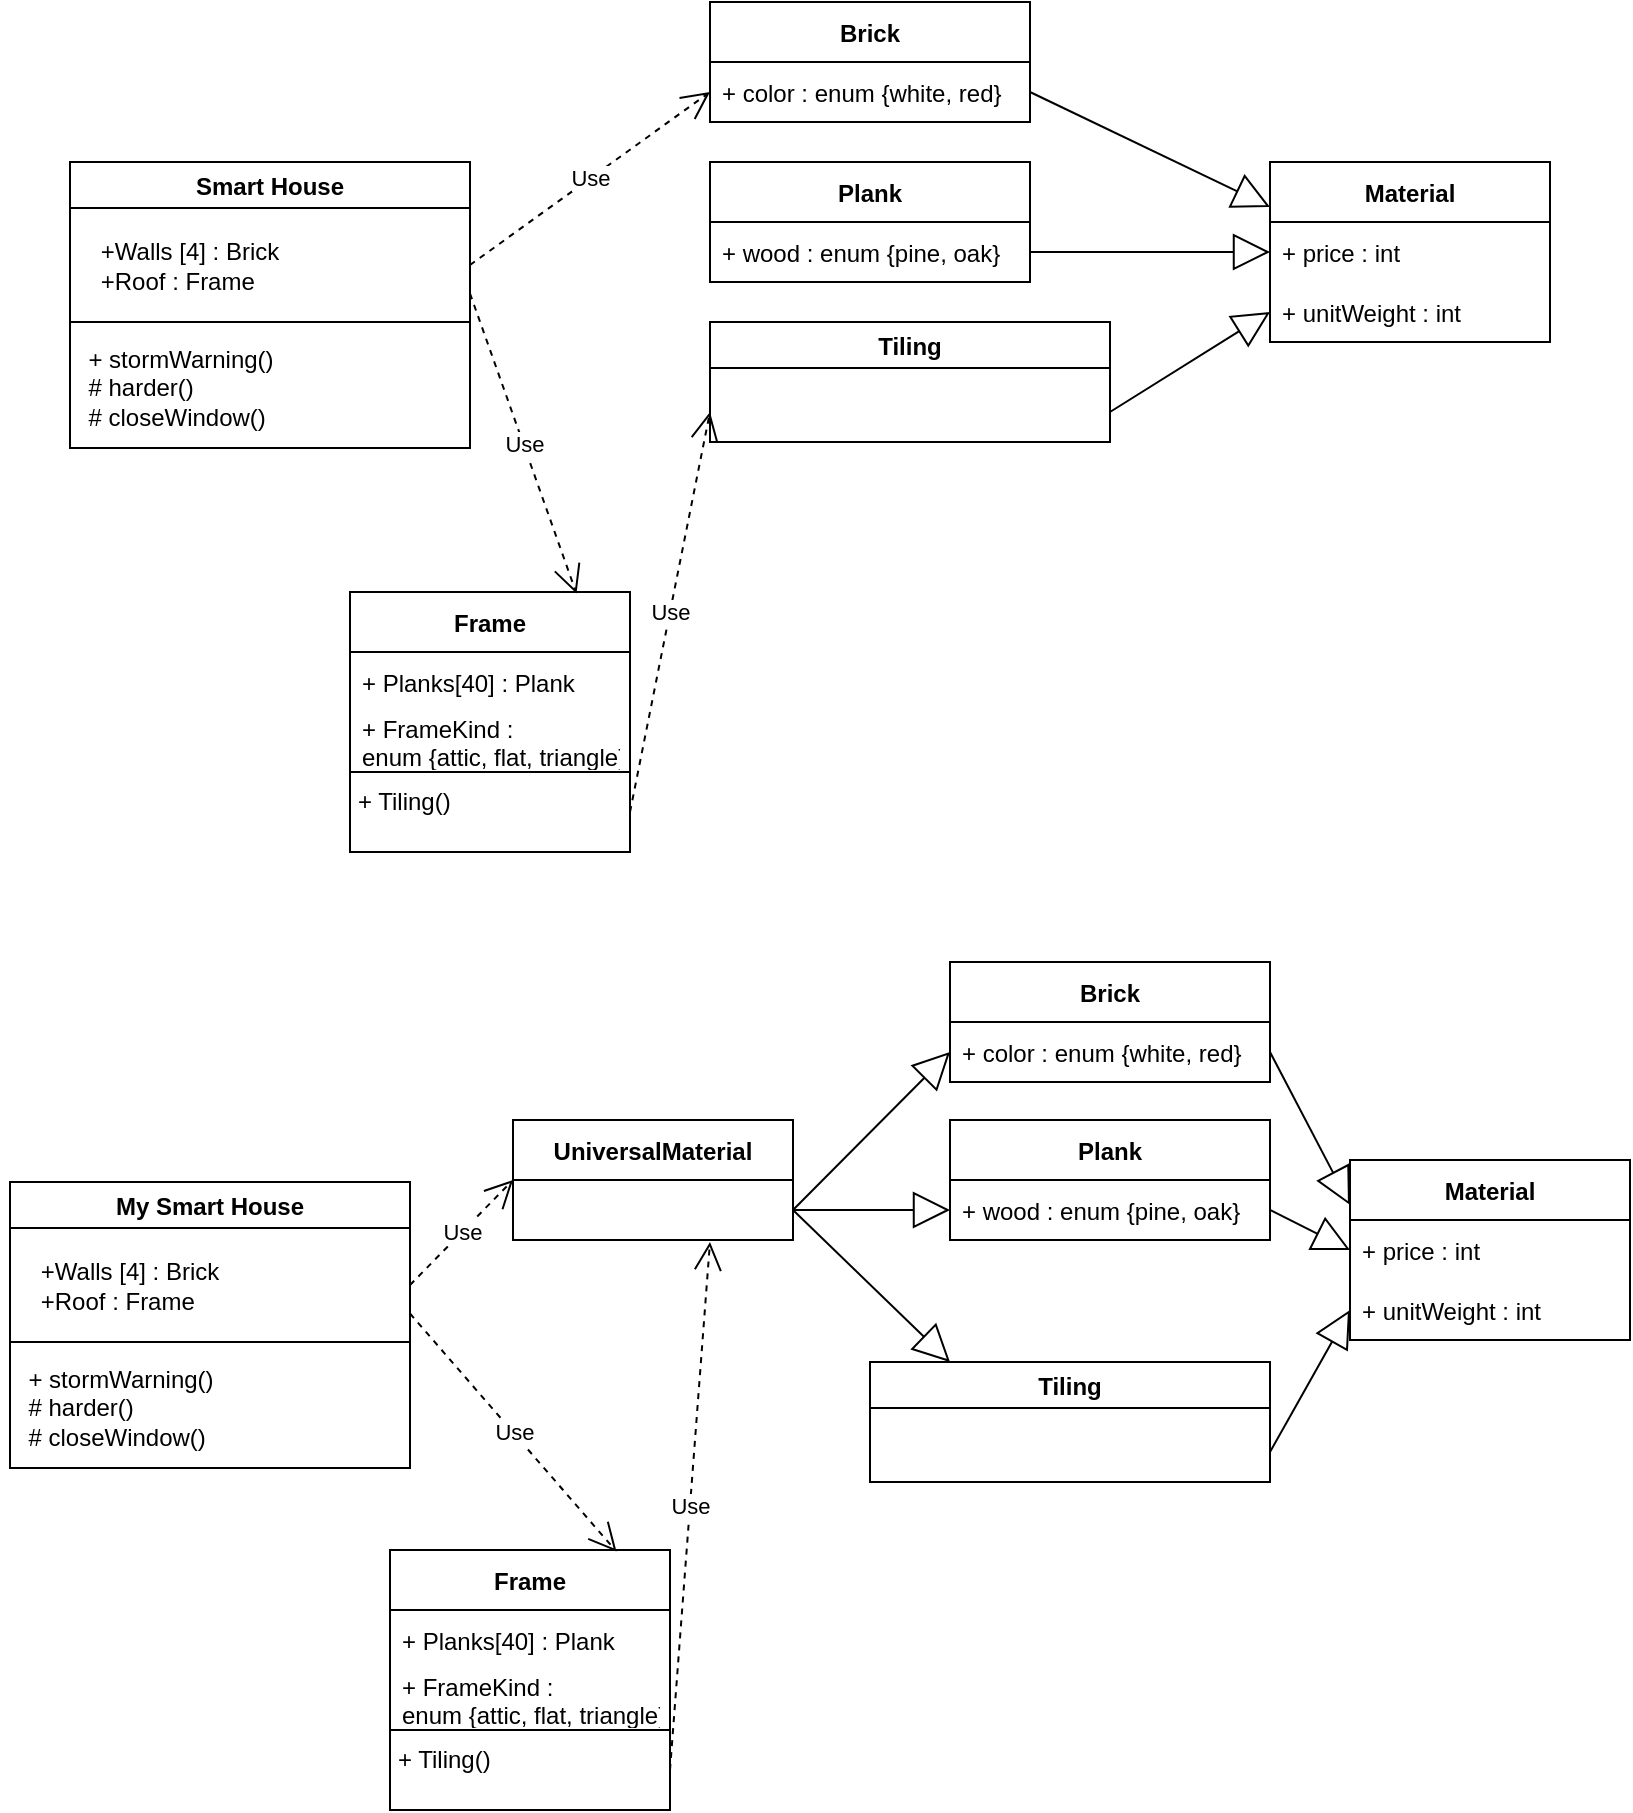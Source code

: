 <mxfile version="20.3.7" type="google"><diagram id="L05WNZR3pJTs5GOmDZ0I" name="Страница 1"><mxGraphModel grid="1" page="1" gridSize="10" guides="1" tooltips="1" connect="1" arrows="1" fold="1" pageScale="1" pageWidth="827" pageHeight="1169" math="0" shadow="0"><root><mxCell id="0"/><mxCell id="1" parent="0"/><mxCell id="zooZI0iu2aMxEIOVrMI7-1" value="Smart House" style="swimlane;" vertex="1" parent="1"><mxGeometry x="40" y="160" width="200" height="143" as="geometry"/></mxCell><mxCell id="zooZI0iu2aMxEIOVrMI7-53" value="&lt;div style=&quot;text-align: left;&quot;&gt;&lt;span style=&quot;background-color: initial;&quot;&gt;+ stormWarning()&lt;/span&gt;&lt;/div&gt;&lt;div style=&quot;text-align: left;&quot;&gt;&lt;span style=&quot;background-color: initial;&quot;&gt;# harder()&lt;/span&gt;&lt;/div&gt;&lt;div style=&quot;text-align: left;&quot;&gt;&lt;span style=&quot;background-color: initial;&quot;&gt;# closeWindow()&lt;/span&gt;&lt;/div&gt;" style="text;html=1;align=center;verticalAlign=middle;resizable=0;points=[];autosize=1;strokeColor=none;fillColor=none;" vertex="1" parent="zooZI0iu2aMxEIOVrMI7-1"><mxGeometry x="-5" y="83" width="120" height="60" as="geometry"/></mxCell><mxCell id="zooZI0iu2aMxEIOVrMI7-54" value="" style="rounded=0;whiteSpace=wrap;html=1;fillColor=none;" vertex="1" parent="zooZI0iu2aMxEIOVrMI7-1"><mxGeometry y="23" width="200" height="57" as="geometry"/></mxCell><mxCell id="zooZI0iu2aMxEIOVrMI7-55" value="&lt;div style=&quot;text-align: left;&quot;&gt;&lt;span style=&quot;background-color: initial;&quot;&gt;+Walls [4] : Brick&lt;/span&gt;&lt;/div&gt;&lt;div style=&quot;text-align: left;&quot;&gt;&lt;span style=&quot;background-color: initial;&quot;&gt;+Roof : Frame&lt;/span&gt;&lt;/div&gt;" style="text;html=1;strokeColor=none;fillColor=none;align=center;verticalAlign=middle;whiteSpace=wrap;rounded=0;" vertex="1" parent="zooZI0iu2aMxEIOVrMI7-1"><mxGeometry x="10" y="36.5" width="100" height="30" as="geometry"/></mxCell><mxCell id="zooZI0iu2aMxEIOVrMI7-22" value="Material" style="swimlane;fontStyle=1;childLayout=stackLayout;horizontal=1;startSize=30;horizontalStack=0;resizeParent=1;resizeParentMax=0;resizeLast=0;collapsible=1;marginBottom=0;" vertex="1" parent="1"><mxGeometry x="640" y="160" width="140" height="90" as="geometry"/></mxCell><mxCell id="zooZI0iu2aMxEIOVrMI7-23" value="+ price : int" style="text;strokeColor=none;fillColor=none;align=left;verticalAlign=middle;spacingLeft=4;spacingRight=4;overflow=hidden;points=[[0,0.5],[1,0.5]];portConstraint=eastwest;rotatable=0;" vertex="1" parent="zooZI0iu2aMxEIOVrMI7-22"><mxGeometry y="30" width="140" height="30" as="geometry"/></mxCell><mxCell id="zooZI0iu2aMxEIOVrMI7-24" value="+ unitWeight : int" style="text;strokeColor=none;fillColor=none;align=left;verticalAlign=middle;spacingLeft=4;spacingRight=4;overflow=hidden;points=[[0,0.5],[1,0.5]];portConstraint=eastwest;rotatable=0;" vertex="1" parent="zooZI0iu2aMxEIOVrMI7-22"><mxGeometry y="60" width="140" height="30" as="geometry"/></mxCell><mxCell id="zooZI0iu2aMxEIOVrMI7-26" value="Brick" style="swimlane;fontStyle=1;childLayout=stackLayout;horizontal=1;startSize=30;horizontalStack=0;resizeParent=1;resizeParentMax=0;resizeLast=0;collapsible=1;marginBottom=0;" vertex="1" parent="1"><mxGeometry x="360" y="80" width="160" height="60" as="geometry"/></mxCell><mxCell id="zooZI0iu2aMxEIOVrMI7-27" value="+ color : enum {white, red}" style="text;strokeColor=none;fillColor=none;align=left;verticalAlign=middle;spacingLeft=4;spacingRight=4;overflow=hidden;points=[[0,0.5],[1,0.5]];portConstraint=eastwest;rotatable=0;" vertex="1" parent="zooZI0iu2aMxEIOVrMI7-26"><mxGeometry y="30" width="160" height="30" as="geometry"/></mxCell><mxCell id="zooZI0iu2aMxEIOVrMI7-30" value="Plank" style="swimlane;fontStyle=1;childLayout=stackLayout;horizontal=1;startSize=30;horizontalStack=0;resizeParent=1;resizeParentMax=0;resizeLast=0;collapsible=1;marginBottom=0;" vertex="1" parent="1"><mxGeometry x="360" y="160" width="160" height="60" as="geometry"/></mxCell><mxCell id="zooZI0iu2aMxEIOVrMI7-31" value="+ wood : enum {pine, oak}" style="text;strokeColor=none;fillColor=none;align=left;verticalAlign=middle;spacingLeft=4;spacingRight=4;overflow=hidden;points=[[0,0.5],[1,0.5]];portConstraint=eastwest;rotatable=0;" vertex="1" parent="zooZI0iu2aMxEIOVrMI7-30"><mxGeometry y="30" width="160" height="30" as="geometry"/></mxCell><mxCell id="zooZI0iu2aMxEIOVrMI7-34" value="Frame" style="swimlane;fontStyle=1;childLayout=stackLayout;horizontal=1;startSize=30;horizontalStack=0;resizeParent=1;resizeParentMax=0;resizeLast=0;collapsible=1;marginBottom=0;" vertex="1" parent="1"><mxGeometry x="180" y="375" width="140" height="90" as="geometry"/></mxCell><mxCell id="zooZI0iu2aMxEIOVrMI7-35" value="+ Planks[40] : Plank" style="text;strokeColor=none;fillColor=none;align=left;verticalAlign=middle;spacingLeft=4;spacingRight=4;overflow=hidden;points=[[0,0.5],[1,0.5]];portConstraint=eastwest;rotatable=0;" vertex="1" parent="zooZI0iu2aMxEIOVrMI7-34"><mxGeometry y="30" width="140" height="30" as="geometry"/></mxCell><mxCell id="zooZI0iu2aMxEIOVrMI7-36" value="+ FrameKind :&#10;enum {attic, flat, triangle}" style="text;strokeColor=none;fillColor=none;align=left;verticalAlign=middle;spacingLeft=4;spacingRight=4;overflow=hidden;points=[[0,0.5],[1,0.5]];portConstraint=eastwest;rotatable=0;" vertex="1" parent="zooZI0iu2aMxEIOVrMI7-34"><mxGeometry y="60" width="140" height="30" as="geometry"/></mxCell><mxCell id="zooZI0iu2aMxEIOVrMI7-56" value="" style="rounded=0;whiteSpace=wrap;html=1;fillColor=none;" vertex="1" parent="1"><mxGeometry x="180" y="465" width="140" height="40" as="geometry"/></mxCell><mxCell id="zooZI0iu2aMxEIOVrMI7-57" value="+ Tiling()" style="text;html=1;strokeColor=none;fillColor=none;align=left;verticalAlign=middle;whiteSpace=wrap;rounded=0;" vertex="1" parent="1"><mxGeometry x="181.5" y="465" width="60" height="30" as="geometry"/></mxCell><mxCell id="zooZI0iu2aMxEIOVrMI7-60" value="Tiling" style="swimlane;fillColor=none;" vertex="1" parent="1"><mxGeometry x="360" y="240" width="200" height="60" as="geometry"/></mxCell><mxCell id="zooZI0iu2aMxEIOVrMI7-68" value="" style="endArrow=block;endSize=16;endFill=0;html=1;rounded=0;exitX=1;exitY=0.5;exitDx=0;exitDy=0;entryX=0;entryY=0.25;entryDx=0;entryDy=0;" edge="1" parent="1" source="zooZI0iu2aMxEIOVrMI7-27" target="zooZI0iu2aMxEIOVrMI7-22"><mxGeometry y="-15" width="160" relative="1" as="geometry"><mxPoint x="330" y="240" as="sourcePoint"/><mxPoint x="640" y="140" as="targetPoint"/><mxPoint as="offset"/></mxGeometry></mxCell><mxCell id="zooZI0iu2aMxEIOVrMI7-69" value="" style="endArrow=block;endSize=16;endFill=0;html=1;rounded=0;exitX=1;exitY=0.5;exitDx=0;exitDy=0;entryX=0;entryY=0.5;entryDx=0;entryDy=0;" edge="1" parent="1" source="zooZI0iu2aMxEIOVrMI7-31" target="zooZI0iu2aMxEIOVrMI7-23"><mxGeometry width="160" relative="1" as="geometry"><mxPoint x="330" y="240" as="sourcePoint"/><mxPoint x="490" y="240" as="targetPoint"/></mxGeometry></mxCell><mxCell id="zooZI0iu2aMxEIOVrMI7-70" value="" style="endArrow=block;endSize=16;endFill=0;html=1;rounded=0;exitX=1;exitY=0.75;exitDx=0;exitDy=0;entryX=0;entryY=0.5;entryDx=0;entryDy=0;" edge="1" parent="1" source="zooZI0iu2aMxEIOVrMI7-60" target="zooZI0iu2aMxEIOVrMI7-24"><mxGeometry width="160" relative="1" as="geometry"><mxPoint x="430" y="180" as="sourcePoint"/><mxPoint x="450" y="150" as="targetPoint"/></mxGeometry></mxCell><mxCell id="zooZI0iu2aMxEIOVrMI7-72" value="Use" style="endArrow=open;endSize=12;dashed=1;html=1;rounded=0;exitX=1;exitY=0.5;exitDx=0;exitDy=0;entryX=0;entryY=0.5;entryDx=0;entryDy=0;" edge="1" parent="1" source="zooZI0iu2aMxEIOVrMI7-54" target="zooZI0iu2aMxEIOVrMI7-27"><mxGeometry width="160" relative="1" as="geometry"><mxPoint x="330" y="240" as="sourcePoint"/><mxPoint x="320" y="92" as="targetPoint"/></mxGeometry></mxCell><mxCell id="zooZI0iu2aMxEIOVrMI7-73" value="Use" style="endArrow=open;endSize=12;dashed=1;html=1;rounded=0;exitX=1;exitY=0.5;exitDx=0;exitDy=0;entryX=0;entryY=0.75;entryDx=0;entryDy=0;" edge="1" parent="1" source="zooZI0iu2aMxEIOVrMI7-56" target="zooZI0iu2aMxEIOVrMI7-60"><mxGeometry width="160" relative="1" as="geometry"><mxPoint x="330" y="240" as="sourcePoint"/><mxPoint x="550" y="430" as="targetPoint"/><Array as="points"/></mxGeometry></mxCell><mxCell id="zooZI0iu2aMxEIOVrMI7-74" value="Use" style="endArrow=open;endSize=12;dashed=1;html=1;rounded=0;exitX=1;exitY=0.75;exitDx=0;exitDy=0;entryX=0.809;entryY=0.009;entryDx=0;entryDy=0;entryPerimeter=0;" edge="1" parent="1" source="zooZI0iu2aMxEIOVrMI7-54" target="zooZI0iu2aMxEIOVrMI7-34"><mxGeometry width="160" relative="1" as="geometry"><mxPoint x="330" y="340" as="sourcePoint"/><mxPoint x="300" y="370" as="targetPoint"/></mxGeometry></mxCell><mxCell id="zooZI0iu2aMxEIOVrMI7-102" value="My Smart House" style="swimlane;" vertex="1" parent="1"><mxGeometry x="10" y="670" width="200" height="143" as="geometry"/></mxCell><mxCell id="zooZI0iu2aMxEIOVrMI7-103" value="&lt;div style=&quot;text-align: left;&quot;&gt;&lt;span style=&quot;background-color: initial;&quot;&gt;+ stormWarning()&lt;/span&gt;&lt;/div&gt;&lt;div style=&quot;text-align: left;&quot;&gt;&lt;span style=&quot;background-color: initial;&quot;&gt;# harder()&lt;/span&gt;&lt;/div&gt;&lt;div style=&quot;text-align: left;&quot;&gt;&lt;span style=&quot;background-color: initial;&quot;&gt;# closeWindow()&lt;/span&gt;&lt;/div&gt;" style="text;html=1;align=center;verticalAlign=middle;resizable=0;points=[];autosize=1;strokeColor=none;fillColor=none;" vertex="1" parent="zooZI0iu2aMxEIOVrMI7-102"><mxGeometry x="-5" y="83" width="120" height="60" as="geometry"/></mxCell><mxCell id="zooZI0iu2aMxEIOVrMI7-104" value="" style="rounded=0;whiteSpace=wrap;html=1;fillColor=none;" vertex="1" parent="zooZI0iu2aMxEIOVrMI7-102"><mxGeometry y="23" width="200" height="57" as="geometry"/></mxCell><mxCell id="zooZI0iu2aMxEIOVrMI7-105" value="&lt;div style=&quot;text-align: left;&quot;&gt;&lt;span style=&quot;background-color: initial;&quot;&gt;+Walls [4] : Brick&lt;/span&gt;&lt;/div&gt;&lt;div style=&quot;text-align: left;&quot;&gt;&lt;span style=&quot;background-color: initial;&quot;&gt;+Roof : Frame&lt;/span&gt;&lt;/div&gt;" style="text;html=1;strokeColor=none;fillColor=none;align=center;verticalAlign=middle;whiteSpace=wrap;rounded=0;" vertex="1" parent="zooZI0iu2aMxEIOVrMI7-102"><mxGeometry x="10" y="36.5" width="100" height="30" as="geometry"/></mxCell><mxCell id="zooZI0iu2aMxEIOVrMI7-106" value="Material" style="swimlane;fontStyle=1;childLayout=stackLayout;horizontal=1;startSize=30;horizontalStack=0;resizeParent=1;resizeParentMax=0;resizeLast=0;collapsible=1;marginBottom=0;" vertex="1" parent="1"><mxGeometry x="680" y="659" width="140" height="90" as="geometry"/></mxCell><mxCell id="zooZI0iu2aMxEIOVrMI7-107" value="+ price : int" style="text;strokeColor=none;fillColor=none;align=left;verticalAlign=middle;spacingLeft=4;spacingRight=4;overflow=hidden;points=[[0,0.5],[1,0.5]];portConstraint=eastwest;rotatable=0;" vertex="1" parent="zooZI0iu2aMxEIOVrMI7-106"><mxGeometry y="30" width="140" height="30" as="geometry"/></mxCell><mxCell id="zooZI0iu2aMxEIOVrMI7-108" value="+ unitWeight : int" style="text;strokeColor=none;fillColor=none;align=left;verticalAlign=middle;spacingLeft=4;spacingRight=4;overflow=hidden;points=[[0,0.5],[1,0.5]];portConstraint=eastwest;rotatable=0;" vertex="1" parent="zooZI0iu2aMxEIOVrMI7-106"><mxGeometry y="60" width="140" height="30" as="geometry"/></mxCell><mxCell id="zooZI0iu2aMxEIOVrMI7-109" value="Brick" style="swimlane;fontStyle=1;childLayout=stackLayout;horizontal=1;startSize=30;horizontalStack=0;resizeParent=1;resizeParentMax=0;resizeLast=0;collapsible=1;marginBottom=0;" vertex="1" parent="1"><mxGeometry x="480" y="560" width="160" height="60" as="geometry"/></mxCell><mxCell id="zooZI0iu2aMxEIOVrMI7-110" value="+ color : enum {white, red}" style="text;strokeColor=none;fillColor=none;align=left;verticalAlign=middle;spacingLeft=4;spacingRight=4;overflow=hidden;points=[[0,0.5],[1,0.5]];portConstraint=eastwest;rotatable=0;" vertex="1" parent="zooZI0iu2aMxEIOVrMI7-109"><mxGeometry y="30" width="160" height="30" as="geometry"/></mxCell><mxCell id="zooZI0iu2aMxEIOVrMI7-111" value="Plank" style="swimlane;fontStyle=1;childLayout=stackLayout;horizontal=1;startSize=30;horizontalStack=0;resizeParent=1;resizeParentMax=0;resizeLast=0;collapsible=1;marginBottom=0;" vertex="1" parent="1"><mxGeometry x="480" y="639" width="160" height="60" as="geometry"/></mxCell><mxCell id="zooZI0iu2aMxEIOVrMI7-112" value="+ wood : enum {pine, oak}" style="text;strokeColor=none;fillColor=none;align=left;verticalAlign=middle;spacingLeft=4;spacingRight=4;overflow=hidden;points=[[0,0.5],[1,0.5]];portConstraint=eastwest;rotatable=0;" vertex="1" parent="zooZI0iu2aMxEIOVrMI7-111"><mxGeometry y="30" width="160" height="30" as="geometry"/></mxCell><mxCell id="zooZI0iu2aMxEIOVrMI7-113" value="Frame" style="swimlane;fontStyle=1;childLayout=stackLayout;horizontal=1;startSize=30;horizontalStack=0;resizeParent=1;resizeParentMax=0;resizeLast=0;collapsible=1;marginBottom=0;" vertex="1" parent="1"><mxGeometry x="200" y="854" width="140" height="90" as="geometry"/></mxCell><mxCell id="zooZI0iu2aMxEIOVrMI7-114" value="+ Planks[40] : Plank" style="text;strokeColor=none;fillColor=none;align=left;verticalAlign=middle;spacingLeft=4;spacingRight=4;overflow=hidden;points=[[0,0.5],[1,0.5]];portConstraint=eastwest;rotatable=0;" vertex="1" parent="zooZI0iu2aMxEIOVrMI7-113"><mxGeometry y="30" width="140" height="30" as="geometry"/></mxCell><mxCell id="zooZI0iu2aMxEIOVrMI7-115" value="+ FrameKind :&#10;enum {attic, flat, triangle}" style="text;strokeColor=none;fillColor=none;align=left;verticalAlign=middle;spacingLeft=4;spacingRight=4;overflow=hidden;points=[[0,0.5],[1,0.5]];portConstraint=eastwest;rotatable=0;" vertex="1" parent="zooZI0iu2aMxEIOVrMI7-113"><mxGeometry y="60" width="140" height="30" as="geometry"/></mxCell><mxCell id="zooZI0iu2aMxEIOVrMI7-116" value="" style="rounded=0;whiteSpace=wrap;html=1;fillColor=none;" vertex="1" parent="1"><mxGeometry x="200" y="944" width="140" height="40" as="geometry"/></mxCell><mxCell id="zooZI0iu2aMxEIOVrMI7-117" value="+ Tiling()" style="text;html=1;strokeColor=none;fillColor=none;align=left;verticalAlign=middle;whiteSpace=wrap;rounded=0;" vertex="1" parent="1"><mxGeometry x="201.5" y="944" width="60" height="30" as="geometry"/></mxCell><mxCell id="zooZI0iu2aMxEIOVrMI7-120" value="Tiling" style="swimlane;fillColor=none;" vertex="1" parent="1"><mxGeometry x="440" y="760" width="200" height="60" as="geometry"/></mxCell><mxCell id="zooZI0iu2aMxEIOVrMI7-121" value="UniversalMaterial" style="swimlane;fontStyle=1;childLayout=stackLayout;horizontal=1;startSize=30;horizontalStack=0;resizeParent=1;resizeParentMax=0;resizeLast=0;collapsible=1;marginBottom=0;fillColor=none;" vertex="1" parent="1"><mxGeometry x="261.5" y="639" width="140" height="60" as="geometry"/></mxCell><mxCell id="zooZI0iu2aMxEIOVrMI7-122" value="" style="endArrow=block;endSize=16;endFill=0;html=1;rounded=0;exitX=1;exitY=0.5;exitDx=0;exitDy=0;entryX=0;entryY=0.25;entryDx=0;entryDy=0;" edge="1" parent="1" source="zooZI0iu2aMxEIOVrMI7-110" target="zooZI0iu2aMxEIOVrMI7-106"><mxGeometry y="-15" width="160" relative="1" as="geometry"><mxPoint x="350" y="719" as="sourcePoint"/><mxPoint x="660" y="619" as="targetPoint"/><mxPoint as="offset"/></mxGeometry></mxCell><mxCell id="zooZI0iu2aMxEIOVrMI7-123" value="" style="endArrow=block;endSize=16;endFill=0;html=1;rounded=0;exitX=1;exitY=0.5;exitDx=0;exitDy=0;entryX=0;entryY=0.5;entryDx=0;entryDy=0;" edge="1" parent="1" source="zooZI0iu2aMxEIOVrMI7-112" target="zooZI0iu2aMxEIOVrMI7-107"><mxGeometry width="160" relative="1" as="geometry"><mxPoint x="350" y="719" as="sourcePoint"/><mxPoint x="510" y="719" as="targetPoint"/></mxGeometry></mxCell><mxCell id="zooZI0iu2aMxEIOVrMI7-124" value="" style="endArrow=block;endSize=16;endFill=0;html=1;rounded=0;exitX=1;exitY=0.75;exitDx=0;exitDy=0;entryX=0;entryY=0.5;entryDx=0;entryDy=0;" edge="1" parent="1" source="zooZI0iu2aMxEIOVrMI7-120" target="zooZI0iu2aMxEIOVrMI7-108"><mxGeometry width="160" relative="1" as="geometry"><mxPoint x="450" y="659" as="sourcePoint"/><mxPoint x="470" y="629" as="targetPoint"/></mxGeometry></mxCell><mxCell id="zooZI0iu2aMxEIOVrMI7-125" value="" style="endArrow=block;endSize=16;endFill=0;html=1;rounded=0;exitX=1;exitY=0.75;exitDx=0;exitDy=0;" edge="1" parent="1" source="zooZI0iu2aMxEIOVrMI7-121"><mxGeometry width="160" relative="1" as="geometry"><mxPoint x="350" y="719" as="sourcePoint"/><mxPoint x="480" y="760" as="targetPoint"/></mxGeometry></mxCell><mxCell id="zooZI0iu2aMxEIOVrMI7-126" value="Use" style="endArrow=open;endSize=12;dashed=1;html=1;rounded=0;exitX=1;exitY=0.5;exitDx=0;exitDy=0;entryX=0;entryY=0.5;entryDx=0;entryDy=0;" edge="1" parent="1" source="zooZI0iu2aMxEIOVrMI7-104" target="zooZI0iu2aMxEIOVrMI7-121"><mxGeometry width="160" relative="1" as="geometry"><mxPoint x="350" y="719" as="sourcePoint"/><mxPoint x="340" y="571" as="targetPoint"/></mxGeometry></mxCell><mxCell id="zooZI0iu2aMxEIOVrMI7-127" value="Use" style="endArrow=open;endSize=12;dashed=1;html=1;rounded=0;exitX=1;exitY=0.5;exitDx=0;exitDy=0;" edge="1" parent="1" source="zooZI0iu2aMxEIOVrMI7-116"><mxGeometry width="160" relative="1" as="geometry"><mxPoint x="350" y="719" as="sourcePoint"/><mxPoint x="360" y="700" as="targetPoint"/><Array as="points"/></mxGeometry></mxCell><mxCell id="zooZI0iu2aMxEIOVrMI7-128" value="Use" style="endArrow=open;endSize=12;dashed=1;html=1;rounded=0;exitX=1;exitY=0.75;exitDx=0;exitDy=0;entryX=0.809;entryY=0.009;entryDx=0;entryDy=0;entryPerimeter=0;" edge="1" parent="1" source="zooZI0iu2aMxEIOVrMI7-104" target="zooZI0iu2aMxEIOVrMI7-113"><mxGeometry width="160" relative="1" as="geometry"><mxPoint x="350" y="819" as="sourcePoint"/><mxPoint x="320" y="849" as="targetPoint"/></mxGeometry></mxCell><mxCell id="zooZI0iu2aMxEIOVrMI7-130" value="" style="endArrow=block;endSize=16;endFill=0;html=1;rounded=0;exitX=1;exitY=0.75;exitDx=0;exitDy=0;" edge="1" parent="1" source="zooZI0iu2aMxEIOVrMI7-121" target="zooZI0iu2aMxEIOVrMI7-112"><mxGeometry width="160" relative="1" as="geometry"><mxPoint x="330" y="770" as="sourcePoint"/><mxPoint x="490" y="770" as="targetPoint"/></mxGeometry></mxCell><mxCell id="zooZI0iu2aMxEIOVrMI7-131" value="" style="endArrow=block;endSize=16;endFill=0;html=1;rounded=0;exitX=1;exitY=0.75;exitDx=0;exitDy=0;entryX=0;entryY=0.5;entryDx=0;entryDy=0;" edge="1" parent="1" source="zooZI0iu2aMxEIOVrMI7-121" target="zooZI0iu2aMxEIOVrMI7-110"><mxGeometry width="160" relative="1" as="geometry"><mxPoint x="400" y="690" as="sourcePoint"/><mxPoint x="490" y="770" as="targetPoint"/></mxGeometry></mxCell></root></mxGraphModel></diagram></mxfile>
